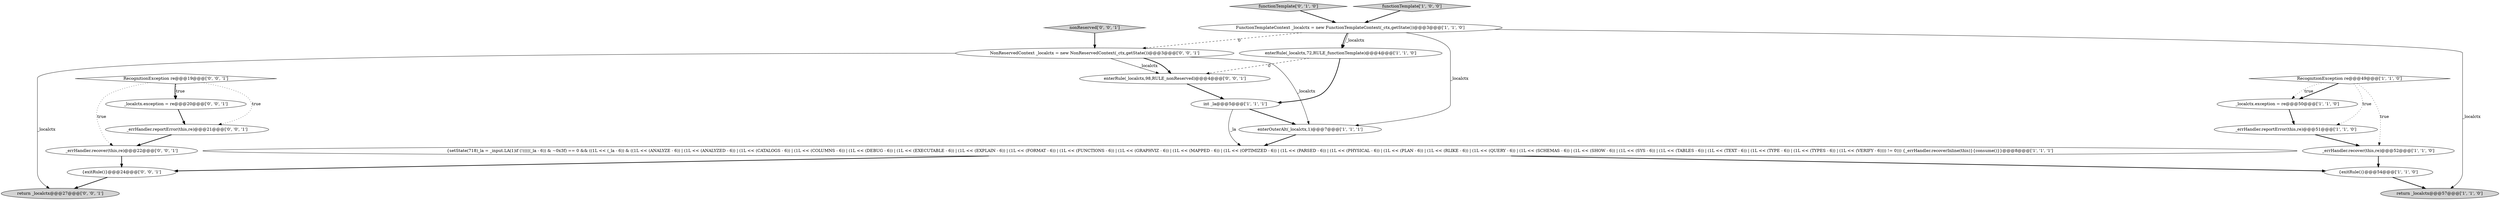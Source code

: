 digraph {
12 [style = filled, label = "functionTemplate['0', '1', '0']", fillcolor = lightgray, shape = diamond image = "AAA0AAABBB2BBB"];
2 [style = filled, label = "enterOuterAlt(_localctx,1)@@@7@@@['1', '1', '1']", fillcolor = white, shape = ellipse image = "AAA0AAABBB1BBB"];
0 [style = filled, label = "RecognitionException re@@@49@@@['1', '1', '0']", fillcolor = white, shape = diamond image = "AAA0AAABBB1BBB"];
15 [style = filled, label = "{exitRule()}@@@24@@@['0', '0', '1']", fillcolor = white, shape = ellipse image = "AAA0AAABBB3BBB"];
10 [style = filled, label = "FunctionTemplateContext _localctx = new FunctionTemplateContext(_ctx,getState())@@@3@@@['1', '1', '0']", fillcolor = white, shape = ellipse image = "AAA0AAABBB1BBB"];
7 [style = filled, label = "_localctx.exception = re@@@50@@@['1', '1', '0']", fillcolor = white, shape = ellipse image = "AAA0AAABBB1BBB"];
4 [style = filled, label = "{exitRule()}@@@54@@@['1', '1', '0']", fillcolor = white, shape = ellipse image = "AAA0AAABBB1BBB"];
20 [style = filled, label = "enterRule(_localctx,98,RULE_nonReserved)@@@4@@@['0', '0', '1']", fillcolor = white, shape = ellipse image = "AAA0AAABBB3BBB"];
5 [style = filled, label = "return _localctx@@@57@@@['1', '1', '0']", fillcolor = lightgray, shape = ellipse image = "AAA0AAABBB1BBB"];
18 [style = filled, label = "nonReserved['0', '0', '1']", fillcolor = lightgray, shape = diamond image = "AAA0AAABBB3BBB"];
11 [style = filled, label = "_errHandler.reportError(this,re)@@@51@@@['1', '1', '0']", fillcolor = white, shape = ellipse image = "AAA0AAABBB1BBB"];
6 [style = filled, label = "enterRule(_localctx,72,RULE_functionTemplate)@@@4@@@['1', '1', '0']", fillcolor = white, shape = ellipse image = "AAA0AAABBB1BBB"];
3 [style = filled, label = "{setState(718)_la = _input.LA(1)if (!(((((_la - 6)) & ~0x3f) == 0 && ((1L << (_la - 6)) & ((1L << (ANALYZE - 6)) | (1L << (ANALYZED - 6)) | (1L << (CATALOGS - 6)) | (1L << (COLUMNS - 6)) | (1L << (DEBUG - 6)) | (1L << (EXECUTABLE - 6)) | (1L << (EXPLAIN - 6)) | (1L << (FORMAT - 6)) | (1L << (FUNCTIONS - 6)) | (1L << (GRAPHVIZ - 6)) | (1L << (MAPPED - 6)) | (1L << (OPTIMIZED - 6)) | (1L << (PARSED - 6)) | (1L << (PHYSICAL - 6)) | (1L << (PLAN - 6)) | (1L << (RLIKE - 6)) | (1L << (QUERY - 6)) | (1L << (SCHEMAS - 6)) | (1L << (SHOW - 6)) | (1L << (SYS - 6)) | (1L << (TABLES - 6)) | (1L << (TEXT - 6)) | (1L << (TYPE - 6)) | (1L << (TYPES - 6)) | (1L << (VERIFY - 6)))) != 0))) {_errHandler.recoverInline(this)}{consume()}}@@@8@@@['1', '1', '1']", fillcolor = white, shape = ellipse image = "AAA0AAABBB1BBB"];
9 [style = filled, label = "int _la@@@5@@@['1', '1', '1']", fillcolor = white, shape = ellipse image = "AAA0AAABBB1BBB"];
14 [style = filled, label = "RecognitionException re@@@19@@@['0', '0', '1']", fillcolor = white, shape = diamond image = "AAA0AAABBB3BBB"];
19 [style = filled, label = "_errHandler.reportError(this,re)@@@21@@@['0', '0', '1']", fillcolor = white, shape = ellipse image = "AAA0AAABBB3BBB"];
13 [style = filled, label = "return _localctx@@@27@@@['0', '0', '1']", fillcolor = lightgray, shape = ellipse image = "AAA0AAABBB3BBB"];
16 [style = filled, label = "NonReservedContext _localctx = new NonReservedContext(_ctx,getState())@@@3@@@['0', '0', '1']", fillcolor = white, shape = ellipse image = "AAA0AAABBB3BBB"];
17 [style = filled, label = "_errHandler.recover(this,re)@@@22@@@['0', '0', '1']", fillcolor = white, shape = ellipse image = "AAA0AAABBB3BBB"];
8 [style = filled, label = "_errHandler.recover(this,re)@@@52@@@['1', '1', '0']", fillcolor = white, shape = ellipse image = "AAA0AAABBB1BBB"];
1 [style = filled, label = "functionTemplate['1', '0', '0']", fillcolor = lightgray, shape = diamond image = "AAA0AAABBB1BBB"];
21 [style = filled, label = "_localctx.exception = re@@@20@@@['0', '0', '1']", fillcolor = white, shape = ellipse image = "AAA0AAABBB3BBB"];
16->20 [style = solid, label="_localctx"];
1->10 [style = bold, label=""];
16->2 [style = solid, label="_localctx"];
10->6 [style = bold, label=""];
8->4 [style = bold, label=""];
6->20 [style = dashed, label="0"];
0->8 [style = dotted, label="true"];
14->21 [style = bold, label=""];
0->7 [style = bold, label=""];
0->7 [style = dotted, label="true"];
4->5 [style = bold, label=""];
9->2 [style = bold, label=""];
9->3 [style = solid, label="_la"];
16->13 [style = solid, label="_localctx"];
10->2 [style = solid, label="_localctx"];
7->11 [style = bold, label=""];
2->3 [style = bold, label=""];
6->9 [style = bold, label=""];
12->10 [style = bold, label=""];
14->21 [style = dotted, label="true"];
10->16 [style = dashed, label="0"];
21->19 [style = bold, label=""];
17->15 [style = bold, label=""];
11->8 [style = bold, label=""];
19->17 [style = bold, label=""];
18->16 [style = bold, label=""];
15->13 [style = bold, label=""];
0->11 [style = dotted, label="true"];
3->15 [style = bold, label=""];
14->19 [style = dotted, label="true"];
16->20 [style = bold, label=""];
20->9 [style = bold, label=""];
10->5 [style = solid, label="_localctx"];
10->6 [style = solid, label="_localctx"];
3->4 [style = bold, label=""];
14->17 [style = dotted, label="true"];
}
